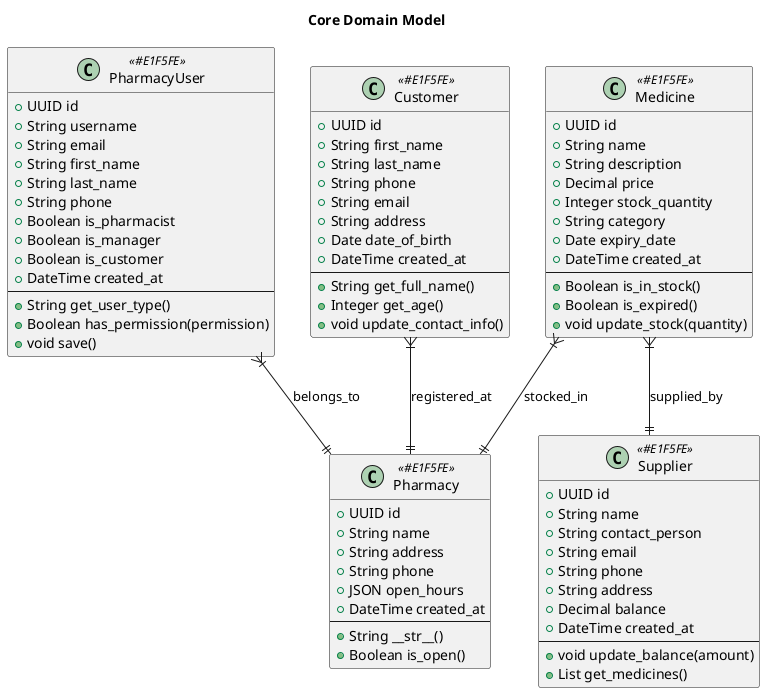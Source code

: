 @startuml Core Domain Classes

title Core Domain Model

!define ENTITY_COLOR #E1F5FE
!define VALUE_COLOR #FFF3E0

class PharmacyUser <<ENTITY_COLOR>> {
  +UUID id
  +String username
  +String email
  +String first_name
  +String last_name
  +String phone
  +Boolean is_pharmacist
  +Boolean is_manager
  +Boolean is_customer
  +DateTime created_at
  --
  +String get_user_type()
  +Boolean has_permission(permission)
  +void save()
}

class Customer <<ENTITY_COLOR>> {
  +UUID id
  +String first_name
  +String last_name
  +String phone
  +String email
  +String address
  +Date date_of_birth
  +DateTime created_at
  --
  +String get_full_name()
  +Integer get_age()
  +void update_contact_info()
}

class Pharmacy <<ENTITY_COLOR>> {
  +UUID id
  +String name
  +String address
  +String phone
  +JSON open_hours
  +DateTime created_at
  --
  +String __str__()
  +Boolean is_open()
}

class Medicine <<ENTITY_COLOR>> {
  +UUID id
  +String name
  +String description
  +Decimal price
  +Integer stock_quantity
  +String category
  +Date expiry_date
  +DateTime created_at
  --
  +Boolean is_in_stock()
  +Boolean is_expired()
  +void update_stock(quantity)
}

class Supplier <<ENTITY_COLOR>> {
  +UUID id
  +String name
  +String contact_person
  +String email
  +String phone
  +String address
  +Decimal balance
  +DateTime created_at
  --
  +void update_balance(amount)
  +List get_medicines()
}

' Relationships
PharmacyUser }|--|| Pharmacy : belongs_to
Customer }|--|| Pharmacy : registered_at
Medicine }|--|| Supplier : supplied_by
Medicine }|--|| Pharmacy : stocked_in

@enduml
